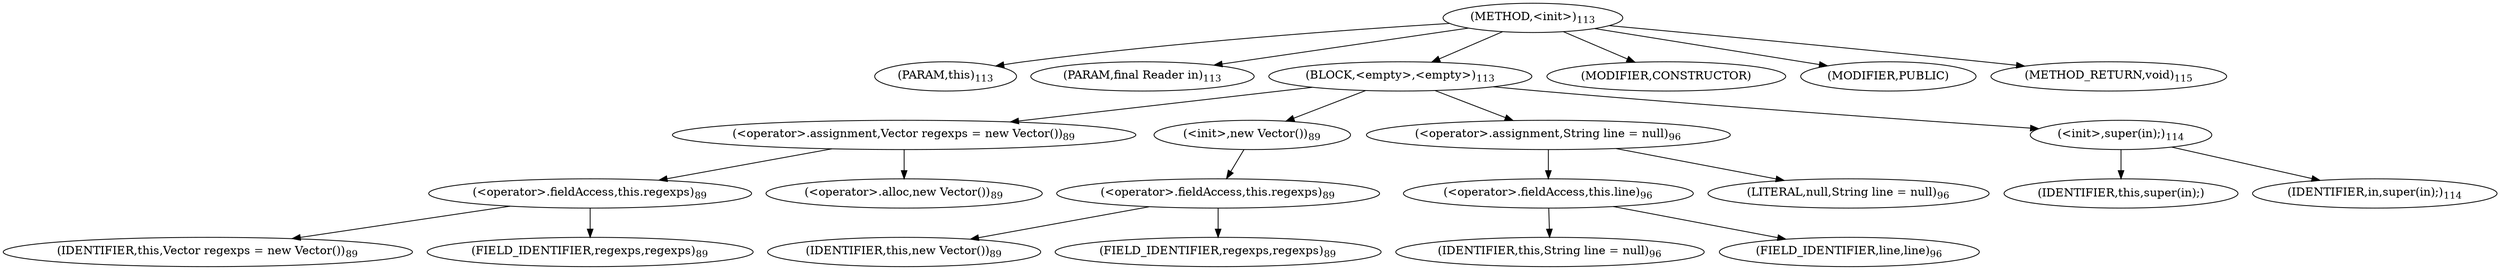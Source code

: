 digraph "&lt;init&gt;" {  
"62" [label = <(METHOD,&lt;init&gt;)<SUB>113</SUB>> ]
"6" [label = <(PARAM,this)<SUB>113</SUB>> ]
"63" [label = <(PARAM,final Reader in)<SUB>113</SUB>> ]
"64" [label = <(BLOCK,&lt;empty&gt;,&lt;empty&gt;)<SUB>113</SUB>> ]
"65" [label = <(&lt;operator&gt;.assignment,Vector regexps = new Vector())<SUB>89</SUB>> ]
"66" [label = <(&lt;operator&gt;.fieldAccess,this.regexps)<SUB>89</SUB>> ]
"67" [label = <(IDENTIFIER,this,Vector regexps = new Vector())<SUB>89</SUB>> ]
"68" [label = <(FIELD_IDENTIFIER,regexps,regexps)<SUB>89</SUB>> ]
"69" [label = <(&lt;operator&gt;.alloc,new Vector())<SUB>89</SUB>> ]
"70" [label = <(&lt;init&gt;,new Vector())<SUB>89</SUB>> ]
"71" [label = <(&lt;operator&gt;.fieldAccess,this.regexps)<SUB>89</SUB>> ]
"72" [label = <(IDENTIFIER,this,new Vector())<SUB>89</SUB>> ]
"73" [label = <(FIELD_IDENTIFIER,regexps,regexps)<SUB>89</SUB>> ]
"74" [label = <(&lt;operator&gt;.assignment,String line = null)<SUB>96</SUB>> ]
"75" [label = <(&lt;operator&gt;.fieldAccess,this.line)<SUB>96</SUB>> ]
"76" [label = <(IDENTIFIER,this,String line = null)<SUB>96</SUB>> ]
"77" [label = <(FIELD_IDENTIFIER,line,line)<SUB>96</SUB>> ]
"78" [label = <(LITERAL,null,String line = null)<SUB>96</SUB>> ]
"79" [label = <(&lt;init&gt;,super(in);)<SUB>114</SUB>> ]
"5" [label = <(IDENTIFIER,this,super(in);)> ]
"80" [label = <(IDENTIFIER,in,super(in);)<SUB>114</SUB>> ]
"81" [label = <(MODIFIER,CONSTRUCTOR)> ]
"82" [label = <(MODIFIER,PUBLIC)> ]
"83" [label = <(METHOD_RETURN,void)<SUB>115</SUB>> ]
  "62" -> "6" 
  "62" -> "63" 
  "62" -> "64" 
  "62" -> "81" 
  "62" -> "82" 
  "62" -> "83" 
  "64" -> "65" 
  "64" -> "70" 
  "64" -> "74" 
  "64" -> "79" 
  "65" -> "66" 
  "65" -> "69" 
  "66" -> "67" 
  "66" -> "68" 
  "70" -> "71" 
  "71" -> "72" 
  "71" -> "73" 
  "74" -> "75" 
  "74" -> "78" 
  "75" -> "76" 
  "75" -> "77" 
  "79" -> "5" 
  "79" -> "80" 
}
